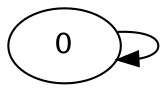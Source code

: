 digraph G {
	0;

	0 -> 0 [village=Berlin; name=Harbor_Street; heightLimit=3; weight=10; primaryType=mainStreet; secondaryType=none;];

}